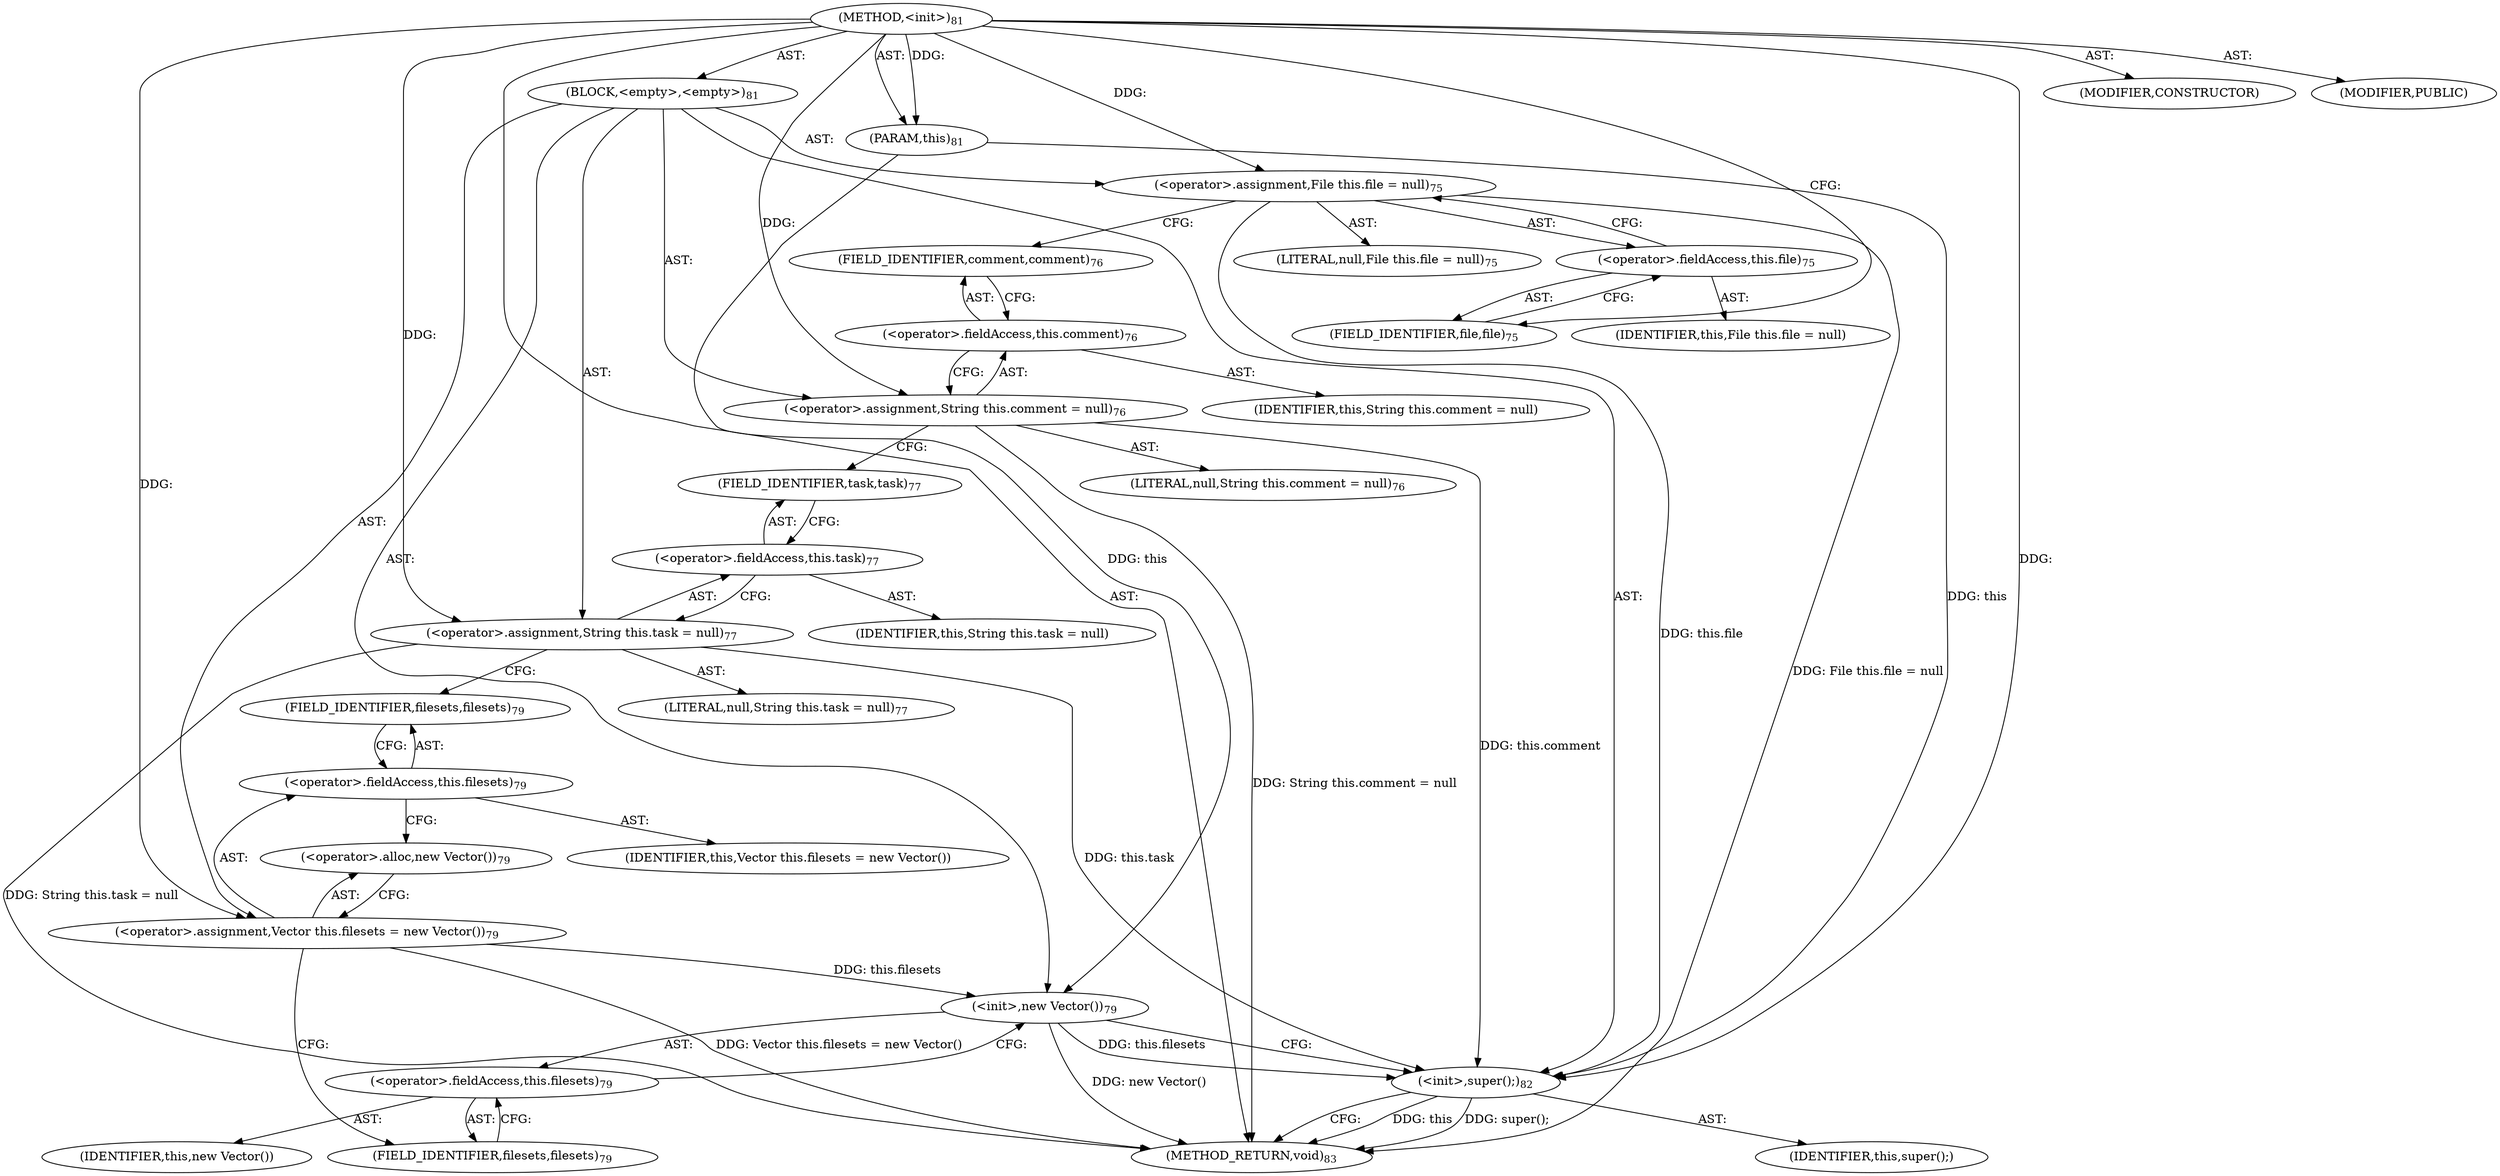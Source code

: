 digraph "&lt;init&gt;" {  
"111669149696" [label = <(METHOD,&lt;init&gt;)<SUB>81</SUB>> ]
"115964116998" [label = <(PARAM,this)<SUB>81</SUB>> ]
"25769803776" [label = <(BLOCK,&lt;empty&gt;,&lt;empty&gt;)<SUB>81</SUB>> ]
"30064771073" [label = <(&lt;operator&gt;.assignment,File this.file = null)<SUB>75</SUB>> ]
"30064771074" [label = <(&lt;operator&gt;.fieldAccess,this.file)<SUB>75</SUB>> ]
"68719476757" [label = <(IDENTIFIER,this,File this.file = null)> ]
"55834574848" [label = <(FIELD_IDENTIFIER,file,file)<SUB>75</SUB>> ]
"90194313216" [label = <(LITERAL,null,File this.file = null)<SUB>75</SUB>> ]
"30064771075" [label = <(&lt;operator&gt;.assignment,String this.comment = null)<SUB>76</SUB>> ]
"30064771076" [label = <(&lt;operator&gt;.fieldAccess,this.comment)<SUB>76</SUB>> ]
"68719476758" [label = <(IDENTIFIER,this,String this.comment = null)> ]
"55834574849" [label = <(FIELD_IDENTIFIER,comment,comment)<SUB>76</SUB>> ]
"90194313217" [label = <(LITERAL,null,String this.comment = null)<SUB>76</SUB>> ]
"30064771077" [label = <(&lt;operator&gt;.assignment,String this.task = null)<SUB>77</SUB>> ]
"30064771078" [label = <(&lt;operator&gt;.fieldAccess,this.task)<SUB>77</SUB>> ]
"68719476759" [label = <(IDENTIFIER,this,String this.task = null)> ]
"55834574850" [label = <(FIELD_IDENTIFIER,task,task)<SUB>77</SUB>> ]
"90194313218" [label = <(LITERAL,null,String this.task = null)<SUB>77</SUB>> ]
"30064771079" [label = <(&lt;operator&gt;.assignment,Vector this.filesets = new Vector())<SUB>79</SUB>> ]
"30064771080" [label = <(&lt;operator&gt;.fieldAccess,this.filesets)<SUB>79</SUB>> ]
"68719476760" [label = <(IDENTIFIER,this,Vector this.filesets = new Vector())> ]
"55834574851" [label = <(FIELD_IDENTIFIER,filesets,filesets)<SUB>79</SUB>> ]
"30064771081" [label = <(&lt;operator&gt;.alloc,new Vector())<SUB>79</SUB>> ]
"30064771082" [label = <(&lt;init&gt;,new Vector())<SUB>79</SUB>> ]
"30064771083" [label = <(&lt;operator&gt;.fieldAccess,this.filesets)<SUB>79</SUB>> ]
"68719476761" [label = <(IDENTIFIER,this,new Vector())> ]
"55834574852" [label = <(FIELD_IDENTIFIER,filesets,filesets)<SUB>79</SUB>> ]
"30064771072" [label = <(&lt;init&gt;,super();)<SUB>82</SUB>> ]
"68719476756" [label = <(IDENTIFIER,this,super();)> ]
"133143986180" [label = <(MODIFIER,CONSTRUCTOR)> ]
"133143986181" [label = <(MODIFIER,PUBLIC)> ]
"128849018880" [label = <(METHOD_RETURN,void)<SUB>83</SUB>> ]
  "111669149696" -> "115964116998"  [ label = "AST: "] 
  "111669149696" -> "25769803776"  [ label = "AST: "] 
  "111669149696" -> "133143986180"  [ label = "AST: "] 
  "111669149696" -> "133143986181"  [ label = "AST: "] 
  "111669149696" -> "128849018880"  [ label = "AST: "] 
  "25769803776" -> "30064771073"  [ label = "AST: "] 
  "25769803776" -> "30064771075"  [ label = "AST: "] 
  "25769803776" -> "30064771077"  [ label = "AST: "] 
  "25769803776" -> "30064771079"  [ label = "AST: "] 
  "25769803776" -> "30064771082"  [ label = "AST: "] 
  "25769803776" -> "30064771072"  [ label = "AST: "] 
  "30064771073" -> "30064771074"  [ label = "AST: "] 
  "30064771073" -> "90194313216"  [ label = "AST: "] 
  "30064771074" -> "68719476757"  [ label = "AST: "] 
  "30064771074" -> "55834574848"  [ label = "AST: "] 
  "30064771075" -> "30064771076"  [ label = "AST: "] 
  "30064771075" -> "90194313217"  [ label = "AST: "] 
  "30064771076" -> "68719476758"  [ label = "AST: "] 
  "30064771076" -> "55834574849"  [ label = "AST: "] 
  "30064771077" -> "30064771078"  [ label = "AST: "] 
  "30064771077" -> "90194313218"  [ label = "AST: "] 
  "30064771078" -> "68719476759"  [ label = "AST: "] 
  "30064771078" -> "55834574850"  [ label = "AST: "] 
  "30064771079" -> "30064771080"  [ label = "AST: "] 
  "30064771079" -> "30064771081"  [ label = "AST: "] 
  "30064771080" -> "68719476760"  [ label = "AST: "] 
  "30064771080" -> "55834574851"  [ label = "AST: "] 
  "30064771082" -> "30064771083"  [ label = "AST: "] 
  "30064771083" -> "68719476761"  [ label = "AST: "] 
  "30064771083" -> "55834574852"  [ label = "AST: "] 
  "30064771072" -> "68719476756"  [ label = "AST: "] 
  "30064771073" -> "55834574849"  [ label = "CFG: "] 
  "30064771075" -> "55834574850"  [ label = "CFG: "] 
  "30064771077" -> "55834574851"  [ label = "CFG: "] 
  "30064771079" -> "55834574852"  [ label = "CFG: "] 
  "30064771082" -> "30064771072"  [ label = "CFG: "] 
  "30064771072" -> "128849018880"  [ label = "CFG: "] 
  "30064771074" -> "30064771073"  [ label = "CFG: "] 
  "30064771076" -> "30064771075"  [ label = "CFG: "] 
  "30064771078" -> "30064771077"  [ label = "CFG: "] 
  "30064771080" -> "30064771081"  [ label = "CFG: "] 
  "30064771081" -> "30064771079"  [ label = "CFG: "] 
  "30064771083" -> "30064771082"  [ label = "CFG: "] 
  "55834574848" -> "30064771074"  [ label = "CFG: "] 
  "55834574849" -> "30064771076"  [ label = "CFG: "] 
  "55834574850" -> "30064771078"  [ label = "CFG: "] 
  "55834574851" -> "30064771080"  [ label = "CFG: "] 
  "55834574852" -> "30064771083"  [ label = "CFG: "] 
  "111669149696" -> "55834574848"  [ label = "CFG: "] 
  "30064771073" -> "128849018880"  [ label = "DDG: File this.file = null"] 
  "30064771075" -> "128849018880"  [ label = "DDG: String this.comment = null"] 
  "30064771077" -> "128849018880"  [ label = "DDG: String this.task = null"] 
  "30064771079" -> "128849018880"  [ label = "DDG: Vector this.filesets = new Vector()"] 
  "30064771082" -> "128849018880"  [ label = "DDG: new Vector()"] 
  "30064771072" -> "128849018880"  [ label = "DDG: this"] 
  "30064771072" -> "128849018880"  [ label = "DDG: super();"] 
  "111669149696" -> "115964116998"  [ label = "DDG: "] 
  "111669149696" -> "30064771073"  [ label = "DDG: "] 
  "111669149696" -> "30064771075"  [ label = "DDG: "] 
  "111669149696" -> "30064771077"  [ label = "DDG: "] 
  "111669149696" -> "30064771079"  [ label = "DDG: "] 
  "115964116998" -> "30064771082"  [ label = "DDG: this"] 
  "30064771079" -> "30064771082"  [ label = "DDG: this.filesets"] 
  "115964116998" -> "30064771072"  [ label = "DDG: this"] 
  "30064771073" -> "30064771072"  [ label = "DDG: this.file"] 
  "30064771075" -> "30064771072"  [ label = "DDG: this.comment"] 
  "30064771077" -> "30064771072"  [ label = "DDG: this.task"] 
  "30064771082" -> "30064771072"  [ label = "DDG: this.filesets"] 
  "111669149696" -> "30064771072"  [ label = "DDG: "] 
}
